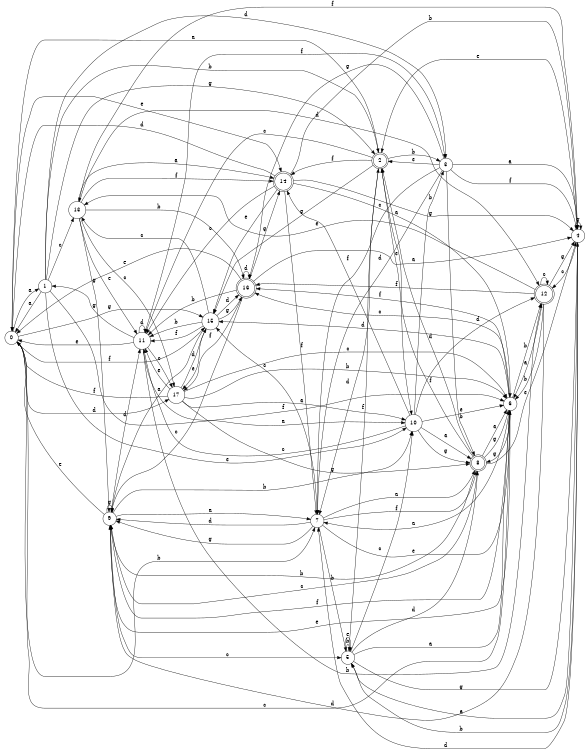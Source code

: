 digraph n15_6 {
__start0 [label="" shape="none"];

rankdir=LR;
size="8,5";

s0 [style="filled", color="black", fillcolor="white" shape="circle", label="0"];
s1 [style="filled", color="black", fillcolor="white" shape="circle", label="1"];
s2 [style="rounded,filled", color="black", fillcolor="white" shape="doublecircle", label="2"];
s3 [style="filled", color="black", fillcolor="white" shape="circle", label="3"];
s4 [style="filled", color="black", fillcolor="white" shape="circle", label="4"];
s5 [style="filled", color="black", fillcolor="white" shape="circle", label="5"];
s6 [style="filled", color="black", fillcolor="white" shape="circle", label="6"];
s7 [style="filled", color="black", fillcolor="white" shape="circle", label="7"];
s8 [style="rounded,filled", color="black", fillcolor="white" shape="doublecircle", label="8"];
s9 [style="filled", color="black", fillcolor="white" shape="circle", label="9"];
s10 [style="filled", color="black", fillcolor="white" shape="circle", label="10"];
s11 [style="filled", color="black", fillcolor="white" shape="circle", label="11"];
s12 [style="rounded,filled", color="black", fillcolor="white" shape="doublecircle", label="12"];
s13 [style="filled", color="black", fillcolor="white" shape="circle", label="13"];
s14 [style="rounded,filled", color="black", fillcolor="white" shape="doublecircle", label="14"];
s15 [style="filled", color="black", fillcolor="white" shape="circle", label="15"];
s16 [style="rounded,filled", color="black", fillcolor="white" shape="doublecircle", label="16"];
s17 [style="filled", color="black", fillcolor="white" shape="circle", label="17"];
s0 -> s1 [label="a"];
s0 -> s7 [label="b"];
s0 -> s6 [label="c"];
s0 -> s17 [label="d"];
s0 -> s14 [label="e"];
s0 -> s15 [label="f"];
s0 -> s15 [label="g"];
s1 -> s0 [label="a"];
s1 -> s2 [label="b"];
s1 -> s13 [label="c"];
s1 -> s3 [label="d"];
s1 -> s10 [label="e"];
s1 -> s6 [label="f"];
s1 -> s2 [label="g"];
s2 -> s0 [label="a"];
s2 -> s3 [label="b"];
s2 -> s11 [label="c"];
s2 -> s7 [label="d"];
s2 -> s10 [label="e"];
s2 -> s14 [label="f"];
s2 -> s15 [label="g"];
s3 -> s4 [label="a"];
s3 -> s8 [label="b"];
s3 -> s7 [label="c"];
s3 -> s7 [label="d"];
s3 -> s2 [label="e"];
s3 -> s4 [label="f"];
s3 -> s16 [label="g"];
s4 -> s5 [label="a"];
s4 -> s5 [label="b"];
s4 -> s12 [label="c"];
s4 -> s7 [label="d"];
s4 -> s2 [label="e"];
s4 -> s13 [label="f"];
s4 -> s4 [label="g"];
s5 -> s6 [label="a"];
s5 -> s5 [label="b"];
s5 -> s10 [label="c"];
s5 -> s8 [label="d"];
s5 -> s5 [label="e"];
s5 -> s2 [label="f"];
s5 -> s4 [label="g"];
s6 -> s7 [label="a"];
s6 -> s12 [label="b"];
s6 -> s16 [label="c"];
s6 -> s15 [label="d"];
s6 -> s9 [label="e"];
s6 -> s16 [label="f"];
s6 -> s8 [label="g"];
s7 -> s8 [label="a"];
s7 -> s5 [label="b"];
s7 -> s15 [label="c"];
s7 -> s9 [label="d"];
s7 -> s6 [label="e"];
s7 -> s8 [label="f"];
s7 -> s9 [label="g"];
s8 -> s6 [label="a"];
s8 -> s9 [label="b"];
s8 -> s9 [label="c"];
s8 -> s2 [label="d"];
s8 -> s4 [label="e"];
s8 -> s2 [label="f"];
s8 -> s6 [label="g"];
s9 -> s7 [label="a"];
s9 -> s10 [label="b"];
s9 -> s5 [label="c"];
s9 -> s11 [label="d"];
s9 -> s0 [label="e"];
s9 -> s6 [label="f"];
s9 -> s9 [label="g"];
s10 -> s8 [label="a"];
s10 -> s3 [label="b"];
s10 -> s11 [label="c"];
s10 -> s12 [label="d"];
s10 -> s6 [label="e"];
s10 -> s14 [label="f"];
s10 -> s8 [label="g"];
s11 -> s10 [label="a"];
s11 -> s12 [label="b"];
s11 -> s17 [label="c"];
s11 -> s11 [label="d"];
s11 -> s0 [label="e"];
s11 -> s3 [label="f"];
s11 -> s1 [label="g"];
s12 -> s6 [label="a"];
s12 -> s6 [label="b"];
s12 -> s12 [label="c"];
s12 -> s9 [label="d"];
s12 -> s13 [label="e"];
s12 -> s16 [label="f"];
s12 -> s4 [label="g"];
s13 -> s14 [label="a"];
s13 -> s16 [label="b"];
s13 -> s17 [label="c"];
s13 -> s12 [label="d"];
s13 -> s11 [label="e"];
s13 -> s14 [label="f"];
s13 -> s9 [label="g"];
s14 -> s6 [label="a"];
s14 -> s4 [label="b"];
s14 -> s11 [label="c"];
s14 -> s0 [label="d"];
s14 -> s15 [label="e"];
s14 -> s7 [label="f"];
s14 -> s4 [label="g"];
s15 -> s9 [label="a"];
s15 -> s11 [label="b"];
s15 -> s13 [label="c"];
s15 -> s16 [label="d"];
s15 -> s17 [label="e"];
s15 -> s11 [label="f"];
s15 -> s16 [label="g"];
s16 -> s4 [label="a"];
s16 -> s11 [label="b"];
s16 -> s9 [label="c"];
s16 -> s16 [label="d"];
s16 -> s0 [label="e"];
s16 -> s17 [label="f"];
s16 -> s14 [label="g"];
s17 -> s10 [label="a"];
s17 -> s6 [label="b"];
s17 -> s6 [label="c"];
s17 -> s15 [label="d"];
s17 -> s11 [label="e"];
s17 -> s0 [label="f"];
s17 -> s8 [label="g"];

}